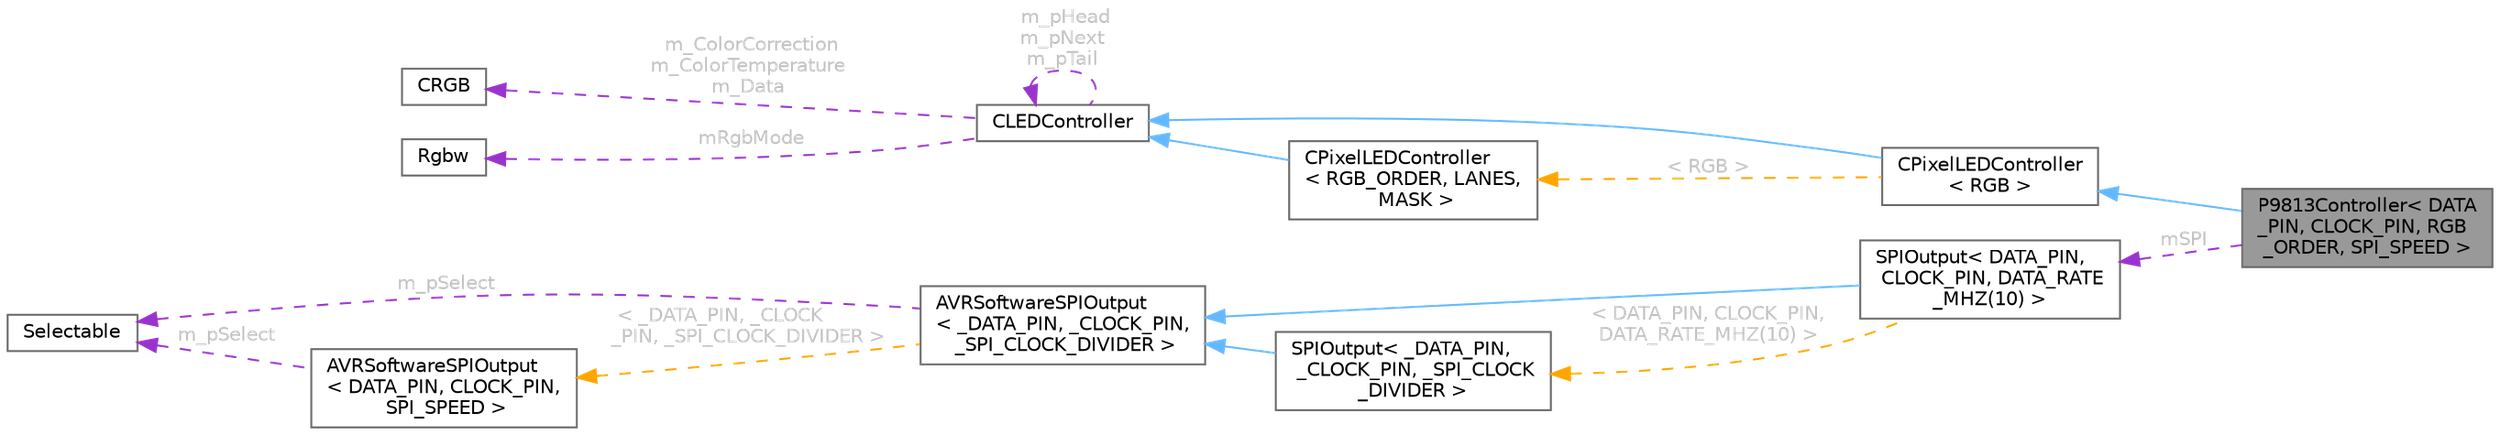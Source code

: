 digraph "P9813Controller&lt; DATA_PIN, CLOCK_PIN, RGB_ORDER, SPI_SPEED &gt;"
{
 // LATEX_PDF_SIZE
  bgcolor="transparent";
  edge [fontname=Helvetica,fontsize=10,labelfontname=Helvetica,labelfontsize=10];
  node [fontname=Helvetica,fontsize=10,shape=box,height=0.2,width=0.4];
  rankdir="LR";
  Node1 [id="Node000001",label="P9813Controller\< DATA\l_PIN, CLOCK_PIN, RGB\l_ORDER, SPI_SPEED \>",height=0.2,width=0.4,color="gray40", fillcolor="grey60", style="filled", fontcolor="black",tooltip="P9813 controller class."];
  Node2 -> Node1 [id="edge1_Node000001_Node000002",dir="back",color="steelblue1",style="solid",tooltip=" "];
  Node2 [id="Node000002",label="CPixelLEDController\l\< RGB \>",height=0.2,width=0.4,color="gray40", fillcolor="white", style="filled",URL="$d0/dc9/class_c_pixel_l_e_d_controller.html",tooltip=" "];
  Node3 -> Node2 [id="edge2_Node000002_Node000003",dir="back",color="steelblue1",style="solid",tooltip=" "];
  Node3 [id="Node000003",label="CLEDController",height=0.2,width=0.4,color="gray40", fillcolor="white", style="filled",URL="$d6/d2c/class_c_l_e_d_controller.html",tooltip="Base definition for an LED controller."];
  Node4 -> Node3 [id="edge3_Node000003_Node000004",dir="back",color="darkorchid3",style="dashed",tooltip=" ",label=" m_ColorCorrection\nm_ColorTemperature\nm_Data",fontcolor="grey" ];
  Node4 [id="Node000004",label="CRGB",height=0.2,width=0.4,color="gray40", fillcolor="white", style="filled",URL="$d7/d82/struct_c_r_g_b.html",tooltip="Representation of an RGB pixel (Red, Green, Blue)"];
  Node3 -> Node3 [id="edge4_Node000003_Node000003",dir="back",color="darkorchid3",style="dashed",tooltip=" ",label=" m_pHead\nm_pNext\nm_pTail",fontcolor="grey" ];
  Node5 -> Node3 [id="edge5_Node000003_Node000005",dir="back",color="darkorchid3",style="dashed",tooltip=" ",label=" mRgbMode",fontcolor="grey" ];
  Node5 [id="Node000005",label="Rgbw",height=0.2,width=0.4,color="gray40", fillcolor="white", style="filled",URL="$db/d74/struct_rgbw.html",tooltip=" "];
  Node6 -> Node2 [id="edge6_Node000002_Node000006",dir="back",color="orange",style="dashed",tooltip=" ",label=" \< RGB \>",fontcolor="grey" ];
  Node6 [id="Node000006",label="CPixelLEDController\l\< RGB_ORDER, LANES,\l MASK \>",height=0.2,width=0.4,color="gray40", fillcolor="white", style="filled",URL="$d0/dc9/class_c_pixel_l_e_d_controller.html",tooltip="Template extension of the CLEDController class."];
  Node3 -> Node6 [id="edge7_Node000006_Node000003",dir="back",color="steelblue1",style="solid",tooltip=" "];
  Node7 -> Node1 [id="edge8_Node000001_Node000007",dir="back",color="darkorchid3",style="dashed",tooltip=" ",label=" mSPI",fontcolor="grey" ];
  Node7 [id="Node000007",label="SPIOutput\< DATA_PIN,\l CLOCK_PIN, DATA_RATE\l_MHZ(10) \>",height=0.2,width=0.4,color="gray40", fillcolor="white", style="filled",URL="$d3/d97/class_s_p_i_output.html",tooltip=" "];
  Node8 -> Node7 [id="edge9_Node000007_Node000008",dir="back",color="steelblue1",style="solid",tooltip=" "];
  Node8 [id="Node000008",label="AVRSoftwareSPIOutput\l\< _DATA_PIN, _CLOCK_PIN,\l _SPI_CLOCK_DIVIDER \>",height=0.2,width=0.4,color="gray40", fillcolor="white", style="filled",URL="$dc/d57/class_a_v_r_software_s_p_i_output.html",tooltip=" "];
  Node9 -> Node8 [id="edge10_Node000008_Node000009",dir="back",color="darkorchid3",style="dashed",tooltip=" ",label=" m_pSelect",fontcolor="grey" ];
  Node9 [id="Node000009",label="Selectable",height=0.2,width=0.4,color="gray40", fillcolor="white", style="filled",URL="$dd/da1/class_selectable.html",tooltip="Abstract class for \"selectable\" things."];
  Node10 -> Node8 [id="edge11_Node000008_Node000010",dir="back",color="orange",style="dashed",tooltip=" ",label=" \< _DATA_PIN, _CLOCK\l_PIN, _SPI_CLOCK_DIVIDER \>",fontcolor="grey" ];
  Node10 [id="Node000010",label="AVRSoftwareSPIOutput\l\< DATA_PIN, CLOCK_PIN,\l SPI_SPEED \>",height=0.2,width=0.4,color="gray40", fillcolor="white", style="filled",URL="$dc/d57/class_a_v_r_software_s_p_i_output.html",tooltip="Software SPI (aka bit-banging) support Includes aggressive optimizations for when the clock and data ..."];
  Node9 -> Node10 [id="edge12_Node000010_Node000009",dir="back",color="darkorchid3",style="dashed",tooltip=" ",label=" m_pSelect",fontcolor="grey" ];
  Node11 -> Node7 [id="edge13_Node000007_Node000011",dir="back",color="orange",style="dashed",tooltip=" ",label=" \< DATA_PIN, CLOCK_PIN,\l DATA_RATE_MHZ(10) \>",fontcolor="grey" ];
  Node11 [id="Node000011",label="SPIOutput\< _DATA_PIN,\l _CLOCK_PIN, _SPI_CLOCK\l_DIVIDER \>",height=0.2,width=0.4,color="gray40", fillcolor="white", style="filled",URL="$d3/d97/class_s_p_i_output.html",tooltip="Hardware SPI output."];
  Node8 -> Node11 [id="edge14_Node000011_Node000008",dir="back",color="steelblue1",style="solid",tooltip=" "];
}
